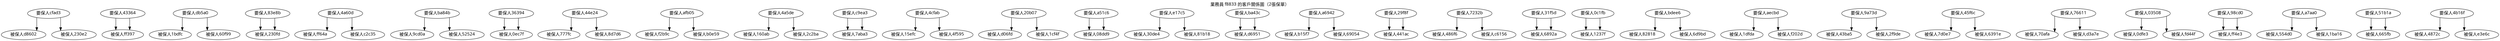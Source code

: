 digraph G {
graph [fontname="Tahoma"];
labelloc="t";
label="業務員 f8833 的客戶關係圖（2張保單）";
splines=ortho;
node [height=0.1,fontname="Tahoma"];
"要保人cfad3" -> "被保人d8602" [len=2.0];
"要保人cfad3" -> "被保人230e2" [len=2.0];
"要保人43364" -> "被保人ff397" [len=2.0];
"要保人43364" -> "被保人ff397" [len=2.0];
"要保人db5a0" -> "被保人1bdfc" [len=2.0];
"要保人db5a0" -> "被保人60f99" [len=2.0];
"要保人83e8b" -> "被保人230fd" [len=2.0];
"要保人83e8b" -> "被保人230fd" [len=2.0];
"要保人4a60d" -> "被保人ff64a" [len=2.0];
"要保人4a60d" -> "被保人c2c35" [len=2.0];
"要保人ba84b" -> "被保人9cd0a" [len=2.0];
"要保人ba84b" -> "被保人52524" [len=2.0];
"要保人36394" -> "被保人0ec7f" [len=2.0];
"要保人36394" -> "被保人0ec7f" [len=2.0];
"要保人44e24" -> "被保人777fc" [len=2.0];
"要保人44e24" -> "被保人8d7d6" [len=2.0];
"要保人afb05" -> "被保人f2b9c" [len=2.0];
"要保人afb05" -> "被保人b0e59" [len=2.0];
"要保人4a5de" -> "被保人160ab" [len=2.0];
"要保人4a5de" -> "被保人2c2ba" [len=2.0];
"要保人c9ea3" -> "被保人7aba3" [len=2.0];
"要保人c9ea3" -> "被保人7aba3" [len=2.0];
"要保人4cfab" -> "被保人15efc" [len=2.0];
"要保人4cfab" -> "被保人4f595" [len=2.0];
"要保人20b07" -> "被保人d06fd" [len=2.0];
"要保人20b07" -> "被保人1cf4f" [len=2.0];
"要保人a51c6" -> "被保人08dd9" [len=2.0];
"要保人a51c6" -> "被保人08dd9" [len=2.0];
"要保人e17c5" -> "被保人30de4" [len=2.0];
"要保人e17c5" -> "被保人81b18" [len=2.0];
"要保人ba43c" -> "被保人d6951" [len=2.0];
"要保人ba43c" -> "被保人d6951" [len=2.0];
"要保人a6942" -> "被保人b15f7" [len=2.0];
"要保人a6942" -> "被保人69054" [len=2.0];
"要保人29f8f" -> "被保人441ac" [len=2.0];
"要保人29f8f" -> "被保人441ac" [len=2.0];
"要保人7232b" -> "被保人486f6" [len=2.0];
"要保人7232b" -> "被保人c6156" [len=2.0];
"要保人31f5d" -> "被保人6892a" [len=2.0];
"要保人31f5d" -> "被保人6892a" [len=2.0];
"要保人0c1fb" -> "被保人1237f" [len=2.0];
"要保人0c1fb" -> "被保人1237f" [len=2.0];
"要保人bdee6" -> "被保人82818" [len=2.0];
"要保人bdee6" -> "被保人6d9bd" [len=2.0];
"要保人aecbd" -> "被保人1dfda" [len=2.0];
"要保人aecbd" -> "被保人f202d" [len=2.0];
"要保人9a73d" -> "被保人43ba5" [len=2.0];
"要保人9a73d" -> "被保人2f9de" [len=2.0];
"要保人45f6c" -> "被保人7d0e7" [len=2.0];
"要保人45f6c" -> "被保人6391e" [len=2.0];
"要保人76611" -> "被保人70afa" [len=2.0];
"要保人76611" -> "被保人d3a7e" [len=2.0];
"要保人03508" -> "被保人0dfe3" [len=2.0];
"要保人03508" -> "被保人fd44f" [len=2.0];
"要保人98cd0" -> "被保人ff4e3" [len=2.0];
"要保人98cd0" -> "被保人ff4e3" [len=2.0];
"要保人a7aa0" -> "被保人554d0" [len=2.0];
"要保人a7aa0" -> "被保人1ba16" [len=2.0];
"要保人51b1a" -> "被保人665fb" [len=2.0];
"要保人51b1a" -> "被保人665fb" [len=2.0];
"要保人4b16f" -> "被保人4872c" [len=2.0];
"要保人4b16f" -> "被保人e3e6c" [len=2.0];
}